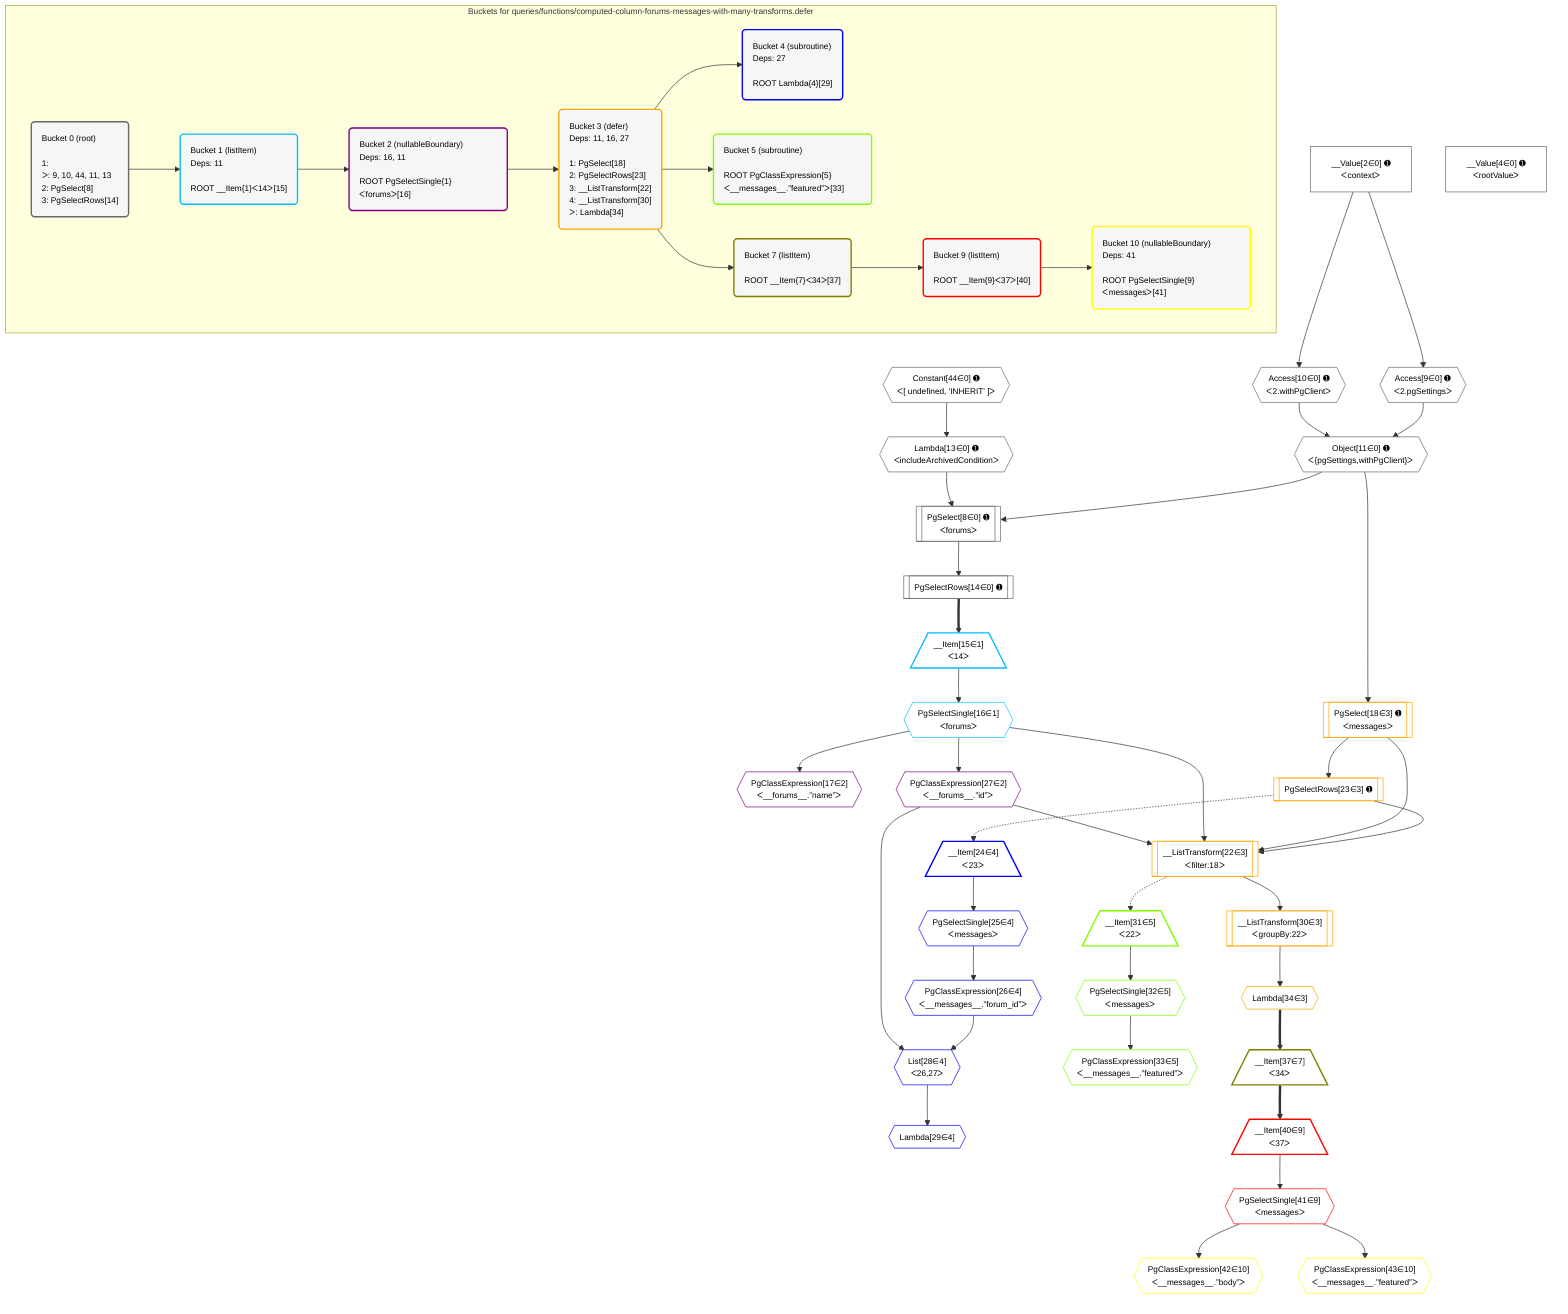 %%{init: {'themeVariables': { 'fontSize': '12px'}}}%%
graph TD
    classDef path fill:#eee,stroke:#000,color:#000
    classDef plan fill:#fff,stroke-width:1px,color:#000
    classDef itemplan fill:#fff,stroke-width:2px,color:#000
    classDef unbatchedplan fill:#dff,stroke-width:1px,color:#000
    classDef sideeffectplan fill:#fcc,stroke-width:2px,color:#000
    classDef bucket fill:#f6f6f6,color:#000,stroke-width:2px,text-align:left


    %% plan dependencies
    PgSelect8[["PgSelect[8∈0] ➊<br />ᐸforumsᐳ"]]:::plan
    Object11{{"Object[11∈0] ➊<br />ᐸ{pgSettings,withPgClient}ᐳ"}}:::plan
    Lambda13{{"Lambda[13∈0] ➊<br />ᐸincludeArchivedConditionᐳ"}}:::plan
    Object11 & Lambda13 --> PgSelect8
    Access9{{"Access[9∈0] ➊<br />ᐸ2.pgSettingsᐳ"}}:::plan
    Access10{{"Access[10∈0] ➊<br />ᐸ2.withPgClientᐳ"}}:::plan
    Access9 & Access10 --> Object11
    __Value2["__Value[2∈0] ➊<br />ᐸcontextᐳ"]:::plan
    __Value2 --> Access9
    __Value2 --> Access10
    Constant44{{"Constant[44∈0] ➊<br />ᐸ[ undefined, 'INHERIT' ]ᐳ"}}:::plan
    Constant44 --> Lambda13
    PgSelectRows14[["PgSelectRows[14∈0] ➊"]]:::plan
    PgSelect8 --> PgSelectRows14
    __Value4["__Value[4∈0] ➊<br />ᐸrootValueᐳ"]:::plan
    __Item15[/"__Item[15∈1]<br />ᐸ14ᐳ"\]:::itemplan
    PgSelectRows14 ==> __Item15
    PgSelectSingle16{{"PgSelectSingle[16∈1]<br />ᐸforumsᐳ"}}:::plan
    __Item15 --> PgSelectSingle16
    PgClassExpression17{{"PgClassExpression[17∈2]<br />ᐸ__forums__.”name”ᐳ"}}:::plan
    PgSelectSingle16 --> PgClassExpression17
    PgClassExpression27{{"PgClassExpression[27∈2]<br />ᐸ__forums__.”id”ᐳ"}}:::plan
    PgSelectSingle16 --> PgClassExpression27
    __ListTransform22[["__ListTransform[22∈3]<br />ᐸfilter:18ᐳ"]]:::plan
    PgSelectRows23[["PgSelectRows[23∈3] ➊"]]:::plan
    PgSelect18[["PgSelect[18∈3] ➊<br />ᐸmessagesᐳ"]]:::plan
    PgSelectRows23 & PgSelect18 & PgSelectSingle16 & PgClassExpression27 --> __ListTransform22
    Object11 --> PgSelect18
    PgSelect18 --> PgSelectRows23
    __ListTransform30[["__ListTransform[30∈3]<br />ᐸgroupBy:22ᐳ"]]:::plan
    __ListTransform22 --> __ListTransform30
    Lambda34{{"Lambda[34∈3]"}}:::plan
    __ListTransform30 --> Lambda34
    List28{{"List[28∈4]<br />ᐸ26,27ᐳ"}}:::plan
    PgClassExpression26{{"PgClassExpression[26∈4]<br />ᐸ__messages__.”forum_id”ᐳ"}}:::plan
    PgClassExpression26 & PgClassExpression27 --> List28
    __Item24[/"__Item[24∈4]<br />ᐸ23ᐳ"\]:::itemplan
    PgSelectRows23 -.-> __Item24
    PgSelectSingle25{{"PgSelectSingle[25∈4]<br />ᐸmessagesᐳ"}}:::plan
    __Item24 --> PgSelectSingle25
    PgSelectSingle25 --> PgClassExpression26
    Lambda29{{"Lambda[29∈4]"}}:::plan
    List28 --> Lambda29
    __Item31[/"__Item[31∈5]<br />ᐸ22ᐳ"\]:::itemplan
    __ListTransform22 -.-> __Item31
    PgSelectSingle32{{"PgSelectSingle[32∈5]<br />ᐸmessagesᐳ"}}:::plan
    __Item31 --> PgSelectSingle32
    PgClassExpression33{{"PgClassExpression[33∈5]<br />ᐸ__messages__.”featured”ᐳ"}}:::plan
    PgSelectSingle32 --> PgClassExpression33
    __Item37[/"__Item[37∈7]<br />ᐸ34ᐳ"\]:::itemplan
    Lambda34 ==> __Item37
    __Item40[/"__Item[40∈9]<br />ᐸ37ᐳ"\]:::itemplan
    __Item37 ==> __Item40
    PgSelectSingle41{{"PgSelectSingle[41∈9]<br />ᐸmessagesᐳ"}}:::plan
    __Item40 --> PgSelectSingle41
    PgClassExpression42{{"PgClassExpression[42∈10]<br />ᐸ__messages__.”body”ᐳ"}}:::plan
    PgSelectSingle41 --> PgClassExpression42
    PgClassExpression43{{"PgClassExpression[43∈10]<br />ᐸ__messages__.”featured”ᐳ"}}:::plan
    PgSelectSingle41 --> PgClassExpression43

    %% define steps

    subgraph "Buckets for queries/functions/computed-column-forums-messages-with-many-transforms.defer"
    Bucket0("Bucket 0 (root)<br /><br />1: <br />ᐳ: 9, 10, 44, 11, 13<br />2: PgSelect[8]<br />3: PgSelectRows[14]"):::bucket
    classDef bucket0 stroke:#696969
    class Bucket0,__Value2,__Value4,PgSelect8,Access9,Access10,Object11,Lambda13,PgSelectRows14,Constant44 bucket0
    Bucket1("Bucket 1 (listItem)<br />Deps: 11<br /><br />ROOT __Item{1}ᐸ14ᐳ[15]"):::bucket
    classDef bucket1 stroke:#00bfff
    class Bucket1,__Item15,PgSelectSingle16 bucket1
    Bucket2("Bucket 2 (nullableBoundary)<br />Deps: 16, 11<br /><br />ROOT PgSelectSingle{1}ᐸforumsᐳ[16]"):::bucket
    classDef bucket2 stroke:#7f007f
    class Bucket2,PgClassExpression17,PgClassExpression27 bucket2
    Bucket3("Bucket 3 (defer)<br />Deps: 11, 16, 27<br /><br />1: PgSelect[18]<br />2: PgSelectRows[23]<br />3: __ListTransform[22]<br />4: __ListTransform[30]<br />ᐳ: Lambda[34]"):::bucket
    classDef bucket3 stroke:#ffa500
    class Bucket3,PgSelect18,__ListTransform22,PgSelectRows23,__ListTransform30,Lambda34 bucket3
    Bucket4("Bucket 4 (subroutine)<br />Deps: 27<br /><br />ROOT Lambda{4}[29]"):::bucket
    classDef bucket4 stroke:#0000ff
    class Bucket4,__Item24,PgSelectSingle25,PgClassExpression26,List28,Lambda29 bucket4
    Bucket5("Bucket 5 (subroutine)<br /><br />ROOT PgClassExpression{5}ᐸ__messages__.”featured”ᐳ[33]"):::bucket
    classDef bucket5 stroke:#7fff00
    class Bucket5,__Item31,PgSelectSingle32,PgClassExpression33 bucket5
    Bucket7("Bucket 7 (listItem)<br /><br />ROOT __Item{7}ᐸ34ᐳ[37]"):::bucket
    classDef bucket7 stroke:#808000
    class Bucket7,__Item37 bucket7
    Bucket9("Bucket 9 (listItem)<br /><br />ROOT __Item{9}ᐸ37ᐳ[40]"):::bucket
    classDef bucket9 stroke:#ff0000
    class Bucket9,__Item40,PgSelectSingle41 bucket9
    Bucket10("Bucket 10 (nullableBoundary)<br />Deps: 41<br /><br />ROOT PgSelectSingle{9}ᐸmessagesᐳ[41]"):::bucket
    classDef bucket10 stroke:#ffff00
    class Bucket10,PgClassExpression42,PgClassExpression43 bucket10
    Bucket0 --> Bucket1
    Bucket1 --> Bucket2
    Bucket2 --> Bucket3
    Bucket3 --> Bucket4 & Bucket5 & Bucket7
    Bucket7 --> Bucket9
    Bucket9 --> Bucket10
    end